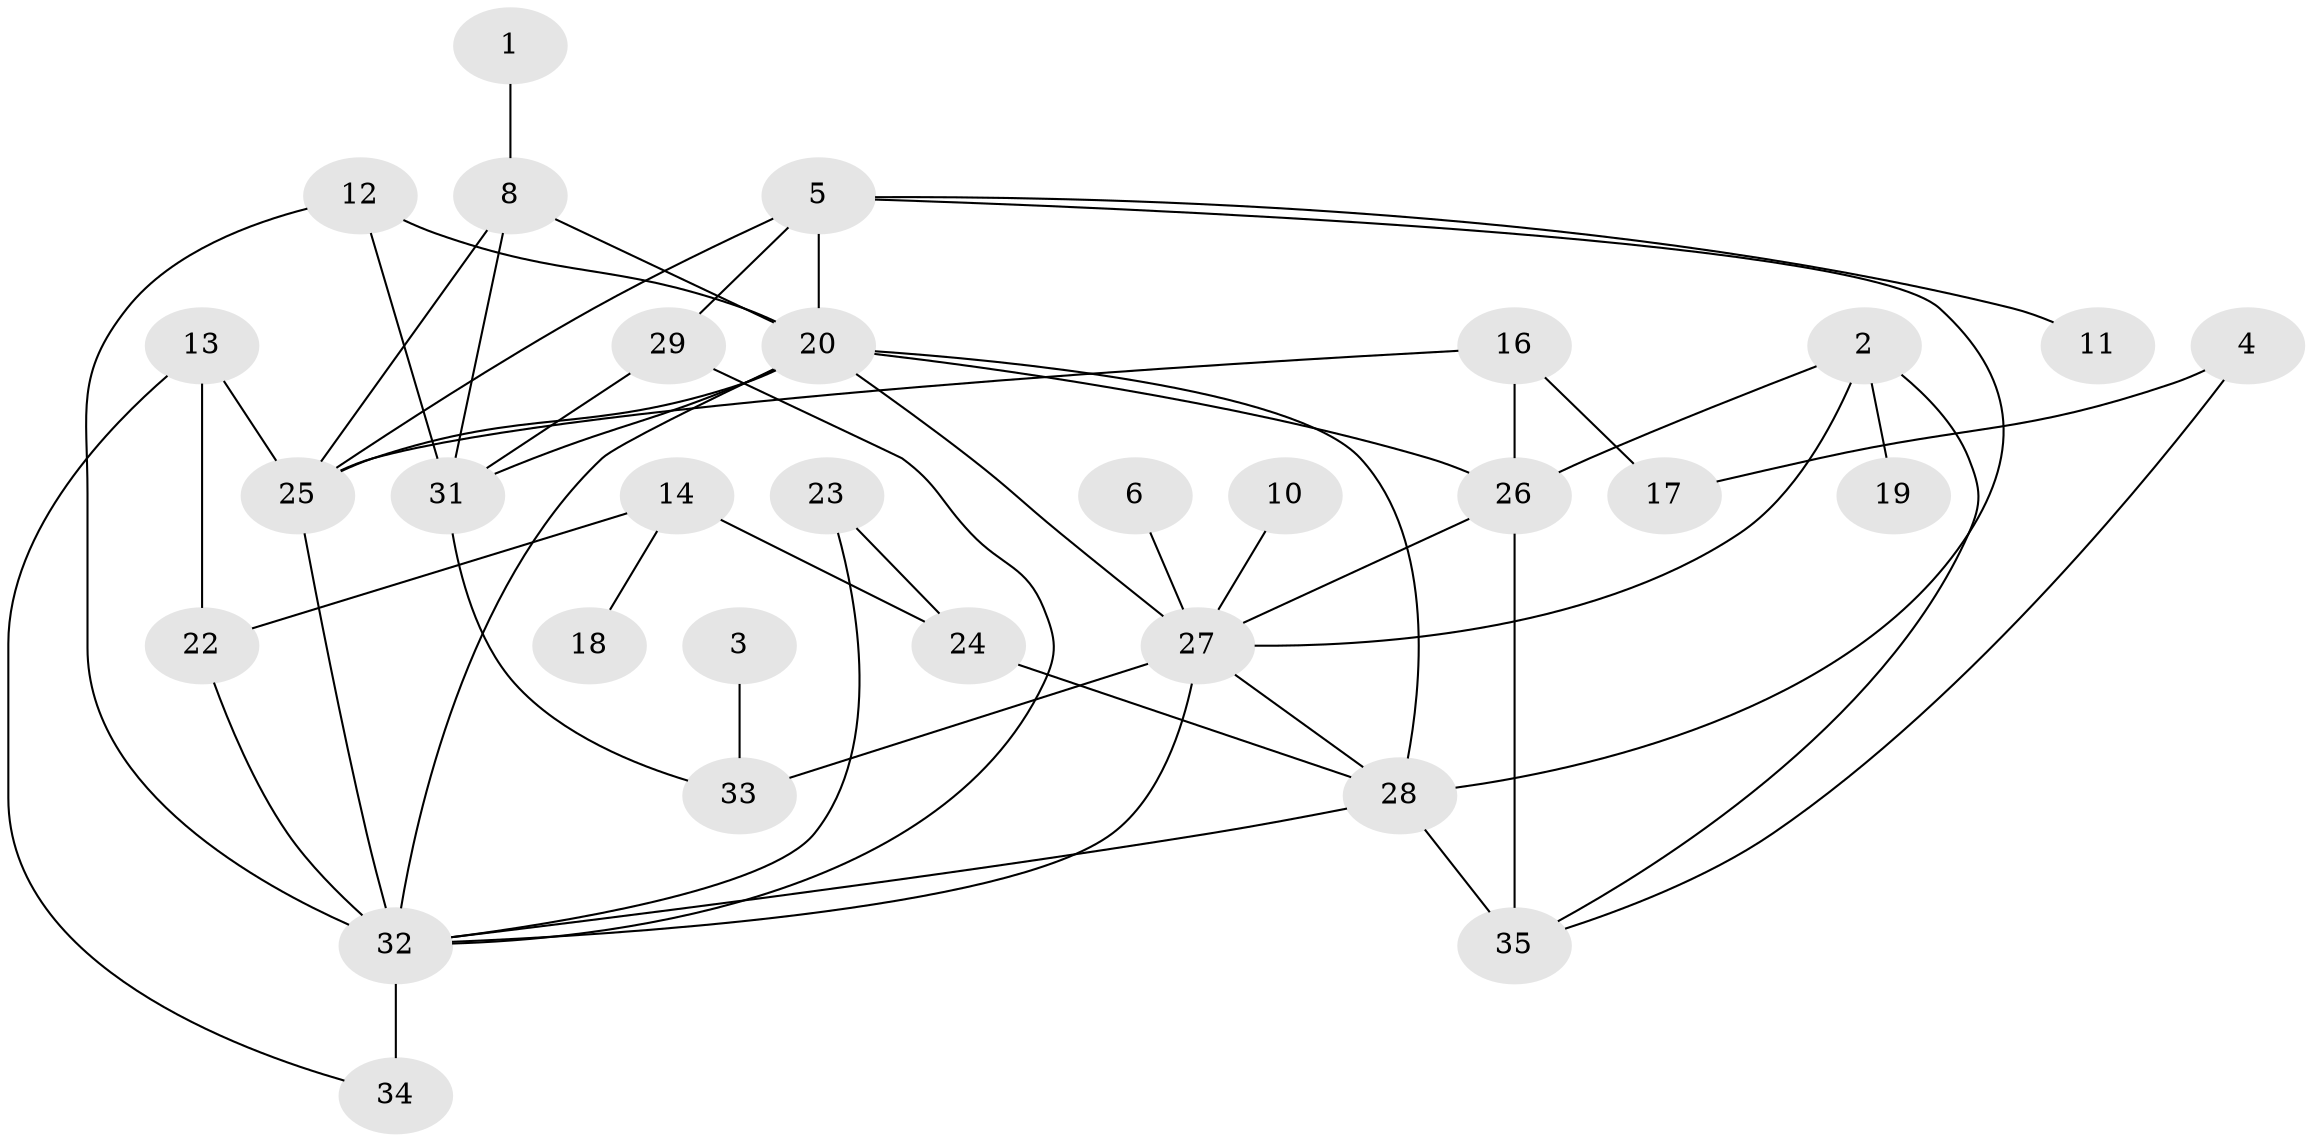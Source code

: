 // original degree distribution, {1: 0.14285714285714285, 4: 0.12857142857142856, 2: 0.2857142857142857, 6: 0.02857142857142857, 3: 0.2571428571428571, 5: 0.05714285714285714, 0: 0.07142857142857142, 7: 0.02857142857142857}
// Generated by graph-tools (version 1.1) at 2025/00/03/09/25 03:00:45]
// undirected, 30 vertices, 52 edges
graph export_dot {
graph [start="1"]
  node [color=gray90,style=filled];
  1;
  2;
  3;
  4;
  5;
  6;
  8;
  10;
  11;
  12;
  13;
  14;
  16;
  17;
  18;
  19;
  20;
  22;
  23;
  24;
  25;
  26;
  27;
  28;
  29;
  31;
  32;
  33;
  34;
  35;
  1 -- 8 [weight=1.0];
  2 -- 19 [weight=1.0];
  2 -- 26 [weight=1.0];
  2 -- 27 [weight=1.0];
  2 -- 35 [weight=1.0];
  3 -- 33 [weight=1.0];
  4 -- 17 [weight=1.0];
  4 -- 35 [weight=1.0];
  5 -- 11 [weight=1.0];
  5 -- 20 [weight=1.0];
  5 -- 25 [weight=1.0];
  5 -- 28 [weight=1.0];
  5 -- 29 [weight=1.0];
  6 -- 27 [weight=2.0];
  8 -- 20 [weight=1.0];
  8 -- 25 [weight=1.0];
  8 -- 31 [weight=1.0];
  10 -- 27 [weight=1.0];
  12 -- 20 [weight=1.0];
  12 -- 31 [weight=1.0];
  12 -- 32 [weight=1.0];
  13 -- 22 [weight=1.0];
  13 -- 25 [weight=2.0];
  13 -- 34 [weight=1.0];
  14 -- 18 [weight=1.0];
  14 -- 22 [weight=1.0];
  14 -- 24 [weight=1.0];
  16 -- 17 [weight=1.0];
  16 -- 25 [weight=1.0];
  16 -- 26 [weight=1.0];
  20 -- 25 [weight=1.0];
  20 -- 26 [weight=1.0];
  20 -- 27 [weight=1.0];
  20 -- 28 [weight=1.0];
  20 -- 31 [weight=1.0];
  20 -- 32 [weight=1.0];
  22 -- 32 [weight=1.0];
  23 -- 24 [weight=1.0];
  23 -- 32 [weight=1.0];
  24 -- 28 [weight=1.0];
  25 -- 32 [weight=1.0];
  26 -- 27 [weight=1.0];
  26 -- 35 [weight=1.0];
  27 -- 28 [weight=1.0];
  27 -- 32 [weight=1.0];
  27 -- 33 [weight=1.0];
  28 -- 32 [weight=1.0];
  28 -- 35 [weight=2.0];
  29 -- 31 [weight=1.0];
  29 -- 32 [weight=1.0];
  31 -- 33 [weight=1.0];
  32 -- 34 [weight=2.0];
}
